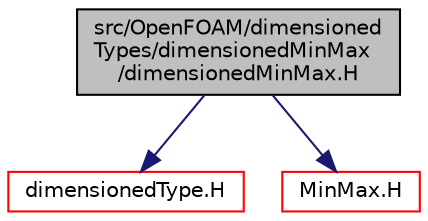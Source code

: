 digraph "src/OpenFOAM/dimensionedTypes/dimensionedMinMax/dimensionedMinMax.H"
{
  bgcolor="transparent";
  edge [fontname="Helvetica",fontsize="10",labelfontname="Helvetica",labelfontsize="10"];
  node [fontname="Helvetica",fontsize="10",shape=record];
  Node1 [label="src/OpenFOAM/dimensioned\lTypes/dimensionedMinMax\l/dimensionedMinMax.H",height=0.2,width=0.4,color="black", fillcolor="grey75", style="filled" fontcolor="black"];
  Node1 -> Node2 [color="midnightblue",fontsize="10",style="solid",fontname="Helvetica"];
  Node2 [label="dimensionedType.H",height=0.2,width=0.4,color="red",URL="$dimensionedType_8H.html"];
  Node1 -> Node3 [color="midnightblue",fontsize="10",style="solid",fontname="Helvetica"];
  Node3 [label="MinMax.H",height=0.2,width=0.4,color="red",URL="$MinMax_8H.html"];
}
